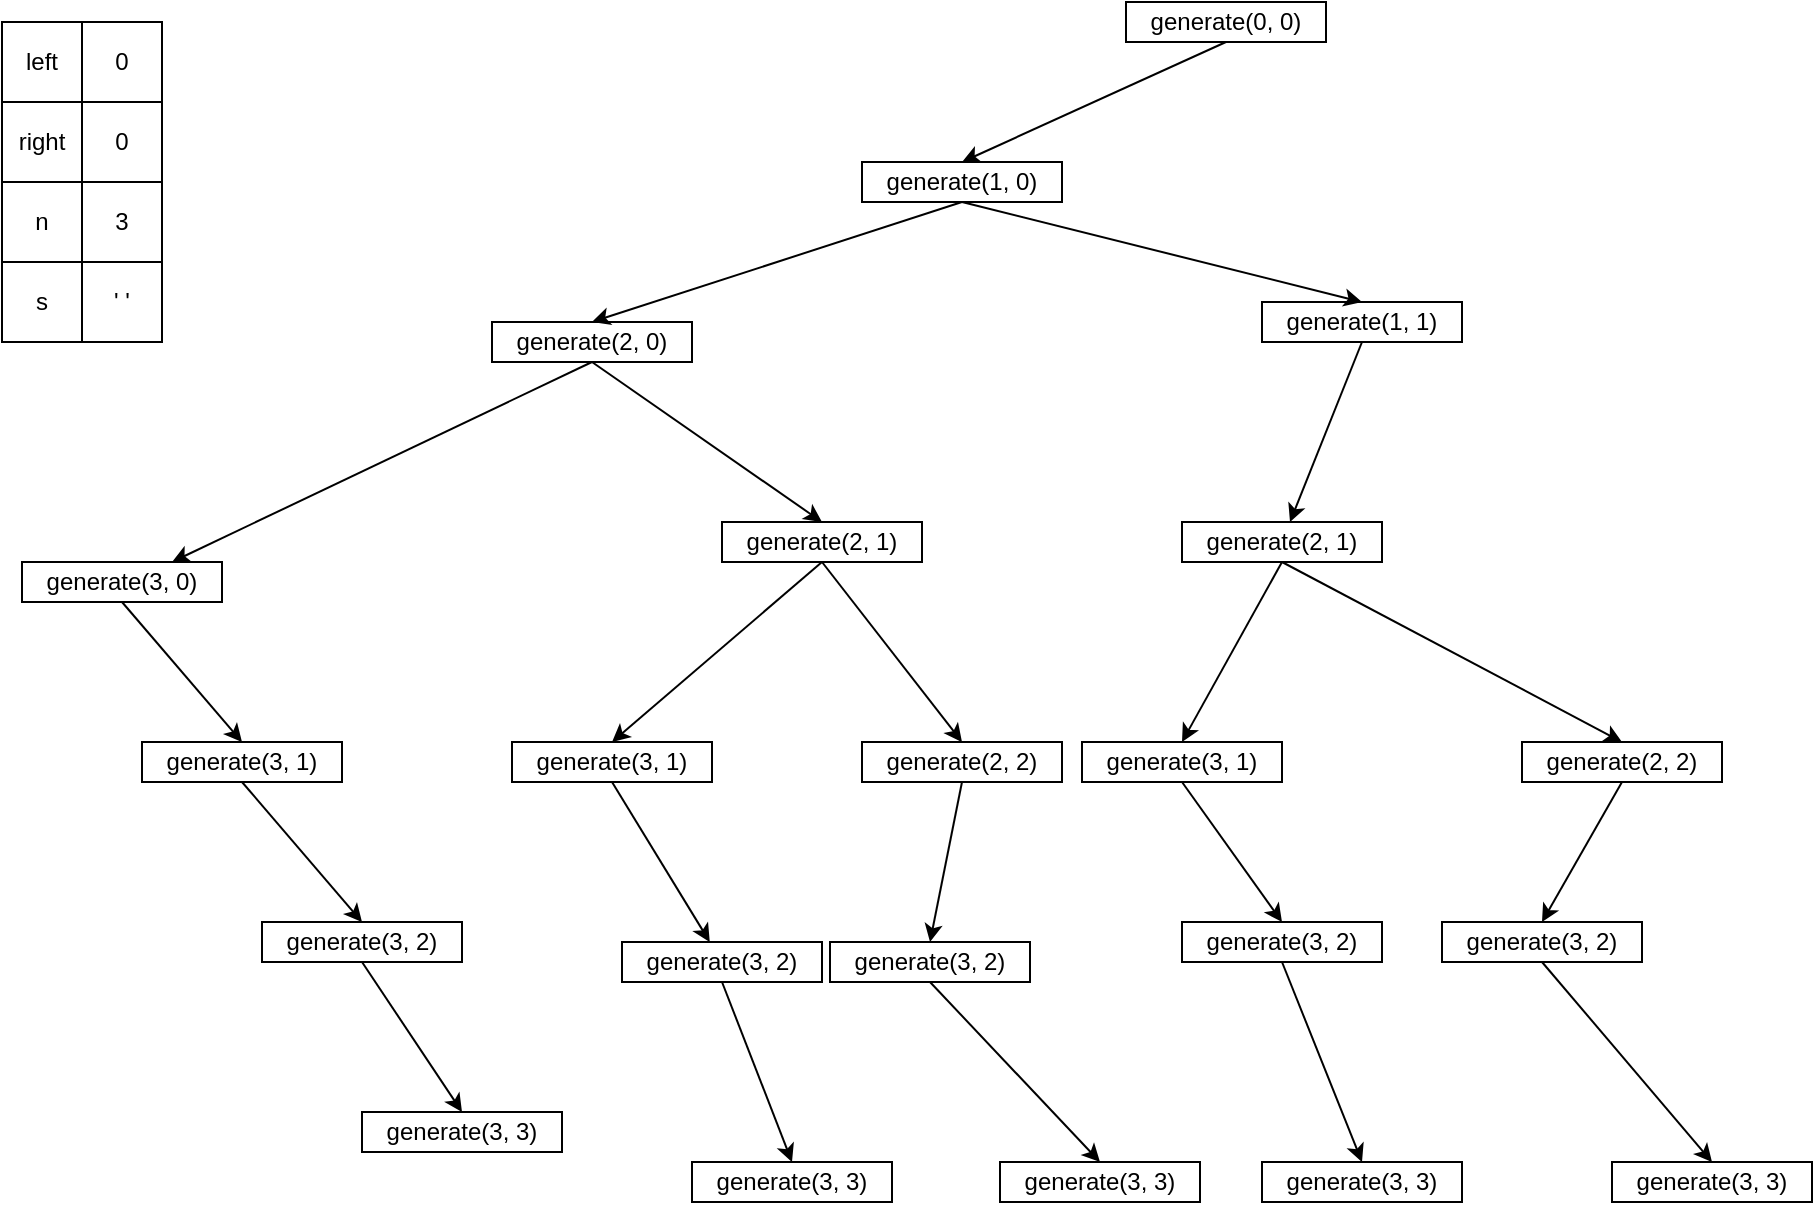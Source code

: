 <mxfile version="13.3.5" type="device"><diagram id="Wfbhi91T0KlD5gDIpBfe" name="Page-1"><mxGraphModel dx="1773" dy="565" grid="1" gridSize="10" guides="1" tooltips="1" connect="1" arrows="1" fold="1" page="1" pageScale="1" pageWidth="827" pageHeight="1169" math="0" shadow="0"><root><mxCell id="0"/><mxCell id="1" parent="0"/><mxCell id="fiPBoAxJX_-8dLNHWRe5-2" value="left" style="whiteSpace=wrap;html=1;aspect=fixed;" vertex="1" parent="1"><mxGeometry x="-100" y="30" width="40" height="40" as="geometry"/></mxCell><mxCell id="fiPBoAxJX_-8dLNHWRe5-3" value="right" style="whiteSpace=wrap;html=1;aspect=fixed;" vertex="1" parent="1"><mxGeometry x="-100" y="70" width="40" height="40" as="geometry"/></mxCell><mxCell id="fiPBoAxJX_-8dLNHWRe5-4" value="0" style="whiteSpace=wrap;html=1;aspect=fixed;" vertex="1" parent="1"><mxGeometry x="-60" y="30" width="40" height="40" as="geometry"/></mxCell><mxCell id="fiPBoAxJX_-8dLNHWRe5-5" value="0" style="whiteSpace=wrap;html=1;aspect=fixed;" vertex="1" parent="1"><mxGeometry x="-60" y="70" width="40" height="40" as="geometry"/></mxCell><mxCell id="fiPBoAxJX_-8dLNHWRe5-6" value="n" style="whiteSpace=wrap;html=1;aspect=fixed;" vertex="1" parent="1"><mxGeometry x="-100" y="110" width="40" height="40" as="geometry"/></mxCell><mxCell id="fiPBoAxJX_-8dLNHWRe5-7" value="s" style="whiteSpace=wrap;html=1;aspect=fixed;" vertex="1" parent="1"><mxGeometry x="-100" y="150" width="40" height="40" as="geometry"/></mxCell><mxCell id="fiPBoAxJX_-8dLNHWRe5-8" value="3" style="whiteSpace=wrap;html=1;aspect=fixed;" vertex="1" parent="1"><mxGeometry x="-60" y="110" width="40" height="40" as="geometry"/></mxCell><mxCell id="fiPBoAxJX_-8dLNHWRe5-9" value="' '" style="whiteSpace=wrap;html=1;aspect=fixed;" vertex="1" parent="1"><mxGeometry x="-60" y="150" width="40" height="40" as="geometry"/></mxCell><mxCell id="fiPBoAxJX_-8dLNHWRe5-11" value="generate(0, 0)" style="rounded=0;whiteSpace=wrap;html=1;" vertex="1" parent="1"><mxGeometry x="462" y="20" width="100" height="20" as="geometry"/></mxCell><mxCell id="fiPBoAxJX_-8dLNHWRe5-13" value="generate(1, 0)" style="rounded=0;whiteSpace=wrap;html=1;" vertex="1" parent="1"><mxGeometry x="330" y="100" width="100" height="20" as="geometry"/></mxCell><mxCell id="fiPBoAxJX_-8dLNHWRe5-15" value="" style="endArrow=classic;html=1;exitX=0.5;exitY=1;exitDx=0;exitDy=0;entryX=0.5;entryY=0;entryDx=0;entryDy=0;" edge="1" parent="1" source="fiPBoAxJX_-8dLNHWRe5-11" target="fiPBoAxJX_-8dLNHWRe5-13"><mxGeometry width="50" height="50" relative="1" as="geometry"><mxPoint x="390" y="110" as="sourcePoint"/><mxPoint x="350" y="130" as="targetPoint"/></mxGeometry></mxCell><mxCell id="fiPBoAxJX_-8dLNHWRe5-16" value="generate(2, 0)" style="rounded=0;whiteSpace=wrap;html=1;" vertex="1" parent="1"><mxGeometry x="145" y="180" width="100" height="20" as="geometry"/></mxCell><mxCell id="fiPBoAxJX_-8dLNHWRe5-17" value="generate(1, 1)" style="rounded=0;whiteSpace=wrap;html=1;" vertex="1" parent="1"><mxGeometry x="530" y="170" width="100" height="20" as="geometry"/></mxCell><mxCell id="fiPBoAxJX_-8dLNHWRe5-19" value="" style="endArrow=classic;html=1;exitX=0.5;exitY=1;exitDx=0;exitDy=0;entryX=0.5;entryY=0;entryDx=0;entryDy=0;" edge="1" parent="1" source="fiPBoAxJX_-8dLNHWRe5-13" target="fiPBoAxJX_-8dLNHWRe5-16"><mxGeometry width="50" height="50" relative="1" as="geometry"><mxPoint x="325" y="160" as="sourcePoint"/><mxPoint x="280" y="200" as="targetPoint"/></mxGeometry></mxCell><mxCell id="fiPBoAxJX_-8dLNHWRe5-20" value="" style="endArrow=classic;html=1;entryX=0.5;entryY=0;entryDx=0;entryDy=0;exitX=0.5;exitY=1;exitDx=0;exitDy=0;" edge="1" parent="1" source="fiPBoAxJX_-8dLNHWRe5-13" target="fiPBoAxJX_-8dLNHWRe5-17"><mxGeometry width="50" height="50" relative="1" as="geometry"><mxPoint x="335" y="170" as="sourcePoint"/><mxPoint x="290" y="210" as="targetPoint"/></mxGeometry></mxCell><mxCell id="fiPBoAxJX_-8dLNHWRe5-21" value="generate(2, 1)" style="rounded=0;whiteSpace=wrap;html=1;" vertex="1" parent="1"><mxGeometry x="260" y="280" width="100" height="20" as="geometry"/></mxCell><mxCell id="fiPBoAxJX_-8dLNHWRe5-22" value="generate(3, 0)" style="rounded=0;whiteSpace=wrap;html=1;" vertex="1" parent="1"><mxGeometry x="-90" y="300" width="100" height="20" as="geometry"/></mxCell><mxCell id="fiPBoAxJX_-8dLNHWRe5-23" value="generate(2, 1)" style="rounded=0;whiteSpace=wrap;html=1;" vertex="1" parent="1"><mxGeometry x="490" y="280" width="100" height="20" as="geometry"/></mxCell><mxCell id="fiPBoAxJX_-8dLNHWRe5-26" value="" style="endArrow=classic;html=1;exitX=0.5;exitY=1;exitDx=0;exitDy=0;entryX=0.75;entryY=0;entryDx=0;entryDy=0;" edge="1" parent="1" source="fiPBoAxJX_-8dLNHWRe5-16" target="fiPBoAxJX_-8dLNHWRe5-22"><mxGeometry width="50" height="50" relative="1" as="geometry"><mxPoint x="210" y="230" as="sourcePoint"/><mxPoint x="165" y="270" as="targetPoint"/></mxGeometry></mxCell><mxCell id="fiPBoAxJX_-8dLNHWRe5-27" value="" style="endArrow=classic;html=1;exitX=0.5;exitY=1;exitDx=0;exitDy=0;" edge="1" parent="1" source="fiPBoAxJX_-8dLNHWRe5-17" target="fiPBoAxJX_-8dLNHWRe5-23"><mxGeometry width="50" height="50" relative="1" as="geometry"><mxPoint x="405" y="220" as="sourcePoint"/><mxPoint x="360" y="260" as="targetPoint"/></mxGeometry></mxCell><mxCell id="fiPBoAxJX_-8dLNHWRe5-28" value="" style="endArrow=classic;html=1;exitX=0.5;exitY=1;exitDx=0;exitDy=0;entryX=0.5;entryY=0;entryDx=0;entryDy=0;" edge="1" parent="1" source="fiPBoAxJX_-8dLNHWRe5-16" target="fiPBoAxJX_-8dLNHWRe5-21"><mxGeometry width="50" height="50" relative="1" as="geometry"><mxPoint x="355" y="190" as="sourcePoint"/><mxPoint x="310" y="230" as="targetPoint"/></mxGeometry></mxCell><mxCell id="fiPBoAxJX_-8dLNHWRe5-30" value="generate(3, 1)" style="rounded=0;whiteSpace=wrap;html=1;" vertex="1" parent="1"><mxGeometry x="-30" y="390" width="100" height="20" as="geometry"/></mxCell><mxCell id="fiPBoAxJX_-8dLNHWRe5-48" value="generate(3, 2)" style="rounded=0;whiteSpace=wrap;html=1;" vertex="1" parent="1"><mxGeometry x="30" y="480" width="100" height="20" as="geometry"/></mxCell><mxCell id="fiPBoAxJX_-8dLNHWRe5-50" value="generate(3, 3)" style="rounded=0;whiteSpace=wrap;html=1;" vertex="1" parent="1"><mxGeometry x="80" y="575" width="100" height="20" as="geometry"/></mxCell><mxCell id="fiPBoAxJX_-8dLNHWRe5-33" value="generate(3, 1)" style="rounded=0;whiteSpace=wrap;html=1;" vertex="1" parent="1"><mxGeometry x="155" y="390" width="100" height="20" as="geometry"/></mxCell><mxCell id="fiPBoAxJX_-8dLNHWRe5-34" value="generate(2, 2)" style="rounded=0;whiteSpace=wrap;html=1;" vertex="1" parent="1"><mxGeometry x="330" y="390" width="100" height="20" as="geometry"/></mxCell><mxCell id="fiPBoAxJX_-8dLNHWRe5-61" value="generate(3, 2)" style="rounded=0;whiteSpace=wrap;html=1;" vertex="1" parent="1"><mxGeometry x="314" y="490" width="100" height="20" as="geometry"/></mxCell><mxCell id="fiPBoAxJX_-8dLNHWRe5-37" value="" style="endArrow=classic;html=1;exitX=0.5;exitY=1;exitDx=0;exitDy=0;entryX=0.5;entryY=0;entryDx=0;entryDy=0;" edge="1" parent="1" source="fiPBoAxJX_-8dLNHWRe5-22" target="fiPBoAxJX_-8dLNHWRe5-30"><mxGeometry width="50" height="50" relative="1" as="geometry"><mxPoint x="-5" y="400" as="sourcePoint"/><mxPoint x="25" y="460" as="targetPoint"/></mxGeometry></mxCell><mxCell id="fiPBoAxJX_-8dLNHWRe5-42" value="" style="endArrow=classic;html=1;exitX=0.5;exitY=1;exitDx=0;exitDy=0;entryX=0.5;entryY=0;entryDx=0;entryDy=0;" edge="1" parent="1" source="fiPBoAxJX_-8dLNHWRe5-21" target="fiPBoAxJX_-8dLNHWRe5-34"><mxGeometry width="50" height="50" relative="1" as="geometry"><mxPoint x="265" y="370" as="sourcePoint"/><mxPoint x="295" y="430" as="targetPoint"/></mxGeometry></mxCell><mxCell id="fiPBoAxJX_-8dLNHWRe5-43" value="" style="endArrow=classic;html=1;exitX=0.5;exitY=1;exitDx=0;exitDy=0;entryX=0.5;entryY=0;entryDx=0;entryDy=0;" edge="1" parent="1" source="fiPBoAxJX_-8dLNHWRe5-21" target="fiPBoAxJX_-8dLNHWRe5-33"><mxGeometry width="50" height="50" relative="1" as="geometry"><mxPoint x="55" y="390" as="sourcePoint"/><mxPoint x="85" y="450" as="targetPoint"/></mxGeometry></mxCell><mxCell id="fiPBoAxJX_-8dLNHWRe5-44" value="generate(3, 1)" style="rounded=0;whiteSpace=wrap;html=1;" vertex="1" parent="1"><mxGeometry x="440" y="390" width="100" height="20" as="geometry"/></mxCell><mxCell id="fiPBoAxJX_-8dLNHWRe5-45" value="generate(2, 2)" style="rounded=0;whiteSpace=wrap;html=1;" vertex="1" parent="1"><mxGeometry x="660" y="390" width="100" height="20" as="geometry"/></mxCell><mxCell id="fiPBoAxJX_-8dLNHWRe5-46" value="" style="endArrow=classic;html=1;exitX=0.5;exitY=1;exitDx=0;exitDy=0;entryX=0.5;entryY=0;entryDx=0;entryDy=0;" edge="1" parent="1" target="fiPBoAxJX_-8dLNHWRe5-45" source="fiPBoAxJX_-8dLNHWRe5-23"><mxGeometry width="50" height="50" relative="1" as="geometry"><mxPoint x="515" y="370" as="sourcePoint"/><mxPoint x="545" y="430" as="targetPoint"/></mxGeometry></mxCell><mxCell id="fiPBoAxJX_-8dLNHWRe5-47" value="" style="endArrow=classic;html=1;exitX=0.5;exitY=1;exitDx=0;exitDy=0;entryX=0.5;entryY=0;entryDx=0;entryDy=0;" edge="1" parent="1" target="fiPBoAxJX_-8dLNHWRe5-44" source="fiPBoAxJX_-8dLNHWRe5-23"><mxGeometry width="50" height="50" relative="1" as="geometry"><mxPoint x="515" y="370" as="sourcePoint"/><mxPoint x="335" y="450" as="targetPoint"/></mxGeometry></mxCell><mxCell id="fiPBoAxJX_-8dLNHWRe5-55" value="generate(3, 2)" style="rounded=0;whiteSpace=wrap;html=1;" vertex="1" parent="1"><mxGeometry x="210" y="490" width="100" height="20" as="geometry"/></mxCell><mxCell id="fiPBoAxJX_-8dLNHWRe5-56" value="generate(3, 3)" style="rounded=0;whiteSpace=wrap;html=1;" vertex="1" parent="1"><mxGeometry x="245" y="600" width="100" height="20" as="geometry"/></mxCell><mxCell id="fiPBoAxJX_-8dLNHWRe5-59" value="generate(3, 2)" style="rounded=0;whiteSpace=wrap;html=1;" vertex="1" parent="1"><mxGeometry x="490" y="480" width="100" height="20" as="geometry"/></mxCell><mxCell id="fiPBoAxJX_-8dLNHWRe5-60" value="generate(3, 3)" style="rounded=0;whiteSpace=wrap;html=1;" vertex="1" parent="1"><mxGeometry x="530" y="600" width="100" height="20" as="geometry"/></mxCell><mxCell id="fiPBoAxJX_-8dLNHWRe5-66" value="generate(3, 3)" style="rounded=0;whiteSpace=wrap;html=1;" vertex="1" parent="1"><mxGeometry x="399" y="600" width="100" height="20" as="geometry"/></mxCell><mxCell id="fiPBoAxJX_-8dLNHWRe5-68" value="" style="endArrow=classic;html=1;exitX=0.5;exitY=1;exitDx=0;exitDy=0;entryX=0.5;entryY=0;entryDx=0;entryDy=0;" edge="1" parent="1" source="fiPBoAxJX_-8dLNHWRe5-61" target="fiPBoAxJX_-8dLNHWRe5-66"><mxGeometry width="50" height="50" relative="1" as="geometry"><mxPoint x="335" y="550" as="sourcePoint"/><mxPoint x="405" y="610" as="targetPoint"/></mxGeometry></mxCell><mxCell id="fiPBoAxJX_-8dLNHWRe5-74" value="generate(3, 2)" style="rounded=0;whiteSpace=wrap;html=1;" vertex="1" parent="1"><mxGeometry x="620" y="480" width="100" height="20" as="geometry"/></mxCell><mxCell id="fiPBoAxJX_-8dLNHWRe5-77" value="generate(3, 3)" style="rounded=0;whiteSpace=wrap;html=1;" vertex="1" parent="1"><mxGeometry x="705" y="600" width="100" height="20" as="geometry"/></mxCell><mxCell id="fiPBoAxJX_-8dLNHWRe5-78" value="" style="endArrow=classic;html=1;exitX=0.5;exitY=1;exitDx=0;exitDy=0;entryX=0.5;entryY=0;entryDx=0;entryDy=0;" edge="1" parent="1" target="fiPBoAxJX_-8dLNHWRe5-77" source="fiPBoAxJX_-8dLNHWRe5-74"><mxGeometry width="50" height="50" relative="1" as="geometry"><mxPoint x="695" y="570" as="sourcePoint"/><mxPoint x="765" y="630" as="targetPoint"/></mxGeometry></mxCell><mxCell id="fiPBoAxJX_-8dLNHWRe5-85" value="" style="endArrow=classic;html=1;exitX=0.5;exitY=1;exitDx=0;exitDy=0;entryX=0.5;entryY=0;entryDx=0;entryDy=0;" edge="1" parent="1" source="fiPBoAxJX_-8dLNHWRe5-45" target="fiPBoAxJX_-8dLNHWRe5-74"><mxGeometry width="50" height="50" relative="1" as="geometry"><mxPoint x="675" y="460" as="sourcePoint"/><mxPoint x="739" y="540" as="targetPoint"/></mxGeometry></mxCell><mxCell id="fiPBoAxJX_-8dLNHWRe5-90" value="" style="endArrow=classic;html=1;exitX=0.5;exitY=1;exitDx=0;exitDy=0;entryX=0.5;entryY=0;entryDx=0;entryDy=0;" edge="1" parent="1" source="fiPBoAxJX_-8dLNHWRe5-59" target="fiPBoAxJX_-8dLNHWRe5-60"><mxGeometry width="50" height="50" relative="1" as="geometry"><mxPoint x="525" y="550" as="sourcePoint"/><mxPoint x="595" y="620" as="targetPoint"/></mxGeometry></mxCell><mxCell id="fiPBoAxJX_-8dLNHWRe5-91" value="" style="endArrow=classic;html=1;exitX=0.5;exitY=1;exitDx=0;exitDy=0;entryX=0.5;entryY=0;entryDx=0;entryDy=0;" edge="1" parent="1" source="fiPBoAxJX_-8dLNHWRe5-44" target="fiPBoAxJX_-8dLNHWRe5-59"><mxGeometry width="50" height="50" relative="1" as="geometry"><mxPoint x="475" y="450" as="sourcePoint"/><mxPoint x="545" y="520" as="targetPoint"/></mxGeometry></mxCell><mxCell id="fiPBoAxJX_-8dLNHWRe5-92" value="" style="endArrow=classic;html=1;exitX=0.5;exitY=1;exitDx=0;exitDy=0;entryX=0.5;entryY=0;entryDx=0;entryDy=0;" edge="1" parent="1" source="fiPBoAxJX_-8dLNHWRe5-34" target="fiPBoAxJX_-8dLNHWRe5-61"><mxGeometry width="50" height="50" relative="1" as="geometry"><mxPoint x="299" y="450" as="sourcePoint"/><mxPoint x="369" y="520" as="targetPoint"/></mxGeometry></mxCell><mxCell id="fiPBoAxJX_-8dLNHWRe5-95" value="" style="endArrow=classic;html=1;exitX=0.5;exitY=1;exitDx=0;exitDy=0;entryX=0.5;entryY=0;entryDx=0;entryDy=0;" edge="1" parent="1" source="fiPBoAxJX_-8dLNHWRe5-48" target="fiPBoAxJX_-8dLNHWRe5-50"><mxGeometry width="50" height="50" relative="1" as="geometry"><mxPoint x="15" y="550" as="sourcePoint"/><mxPoint x="85" y="630" as="targetPoint"/></mxGeometry></mxCell><mxCell id="fiPBoAxJX_-8dLNHWRe5-96" value="" style="endArrow=classic;html=1;exitX=0.5;exitY=1;exitDx=0;exitDy=0;entryX=0.5;entryY=0;entryDx=0;entryDy=0;" edge="1" parent="1" source="fiPBoAxJX_-8dLNHWRe5-55" target="fiPBoAxJX_-8dLNHWRe5-56"><mxGeometry width="50" height="50" relative="1" as="geometry"><mxPoint x="190" y="550" as="sourcePoint"/><mxPoint x="260" y="630" as="targetPoint"/></mxGeometry></mxCell><mxCell id="fiPBoAxJX_-8dLNHWRe5-97" value="" style="endArrow=classic;html=1;exitX=0.5;exitY=1;exitDx=0;exitDy=0;entryX=0.5;entryY=0;entryDx=0;entryDy=0;" edge="1" parent="1" source="fiPBoAxJX_-8dLNHWRe5-30" target="fiPBoAxJX_-8dLNHWRe5-48"><mxGeometry width="50" height="50" relative="1" as="geometry"><mxPoint x="10" y="450" as="sourcePoint"/><mxPoint x="80" y="530" as="targetPoint"/></mxGeometry></mxCell><mxCell id="fiPBoAxJX_-8dLNHWRe5-98" value="" style="endArrow=classic;html=1;exitX=0.5;exitY=1;exitDx=0;exitDy=0;" edge="1" parent="1" source="fiPBoAxJX_-8dLNHWRe5-33" target="fiPBoAxJX_-8dLNHWRe5-55"><mxGeometry width="50" height="50" relative="1" as="geometry"><mxPoint x="185" y="450" as="sourcePoint"/><mxPoint x="255" y="530" as="targetPoint"/></mxGeometry></mxCell><mxCell id="fiPBoAxJX_-8dLNHWRe5-101" style="edgeStyle=orthogonalEdgeStyle;rounded=0;orthogonalLoop=1;jettySize=auto;html=1;exitX=0.5;exitY=1;exitDx=0;exitDy=0;" edge="1" parent="1" source="fiPBoAxJX_-8dLNHWRe5-60" target="fiPBoAxJX_-8dLNHWRe5-60"><mxGeometry relative="1" as="geometry"/></mxCell></root></mxGraphModel></diagram></mxfile>